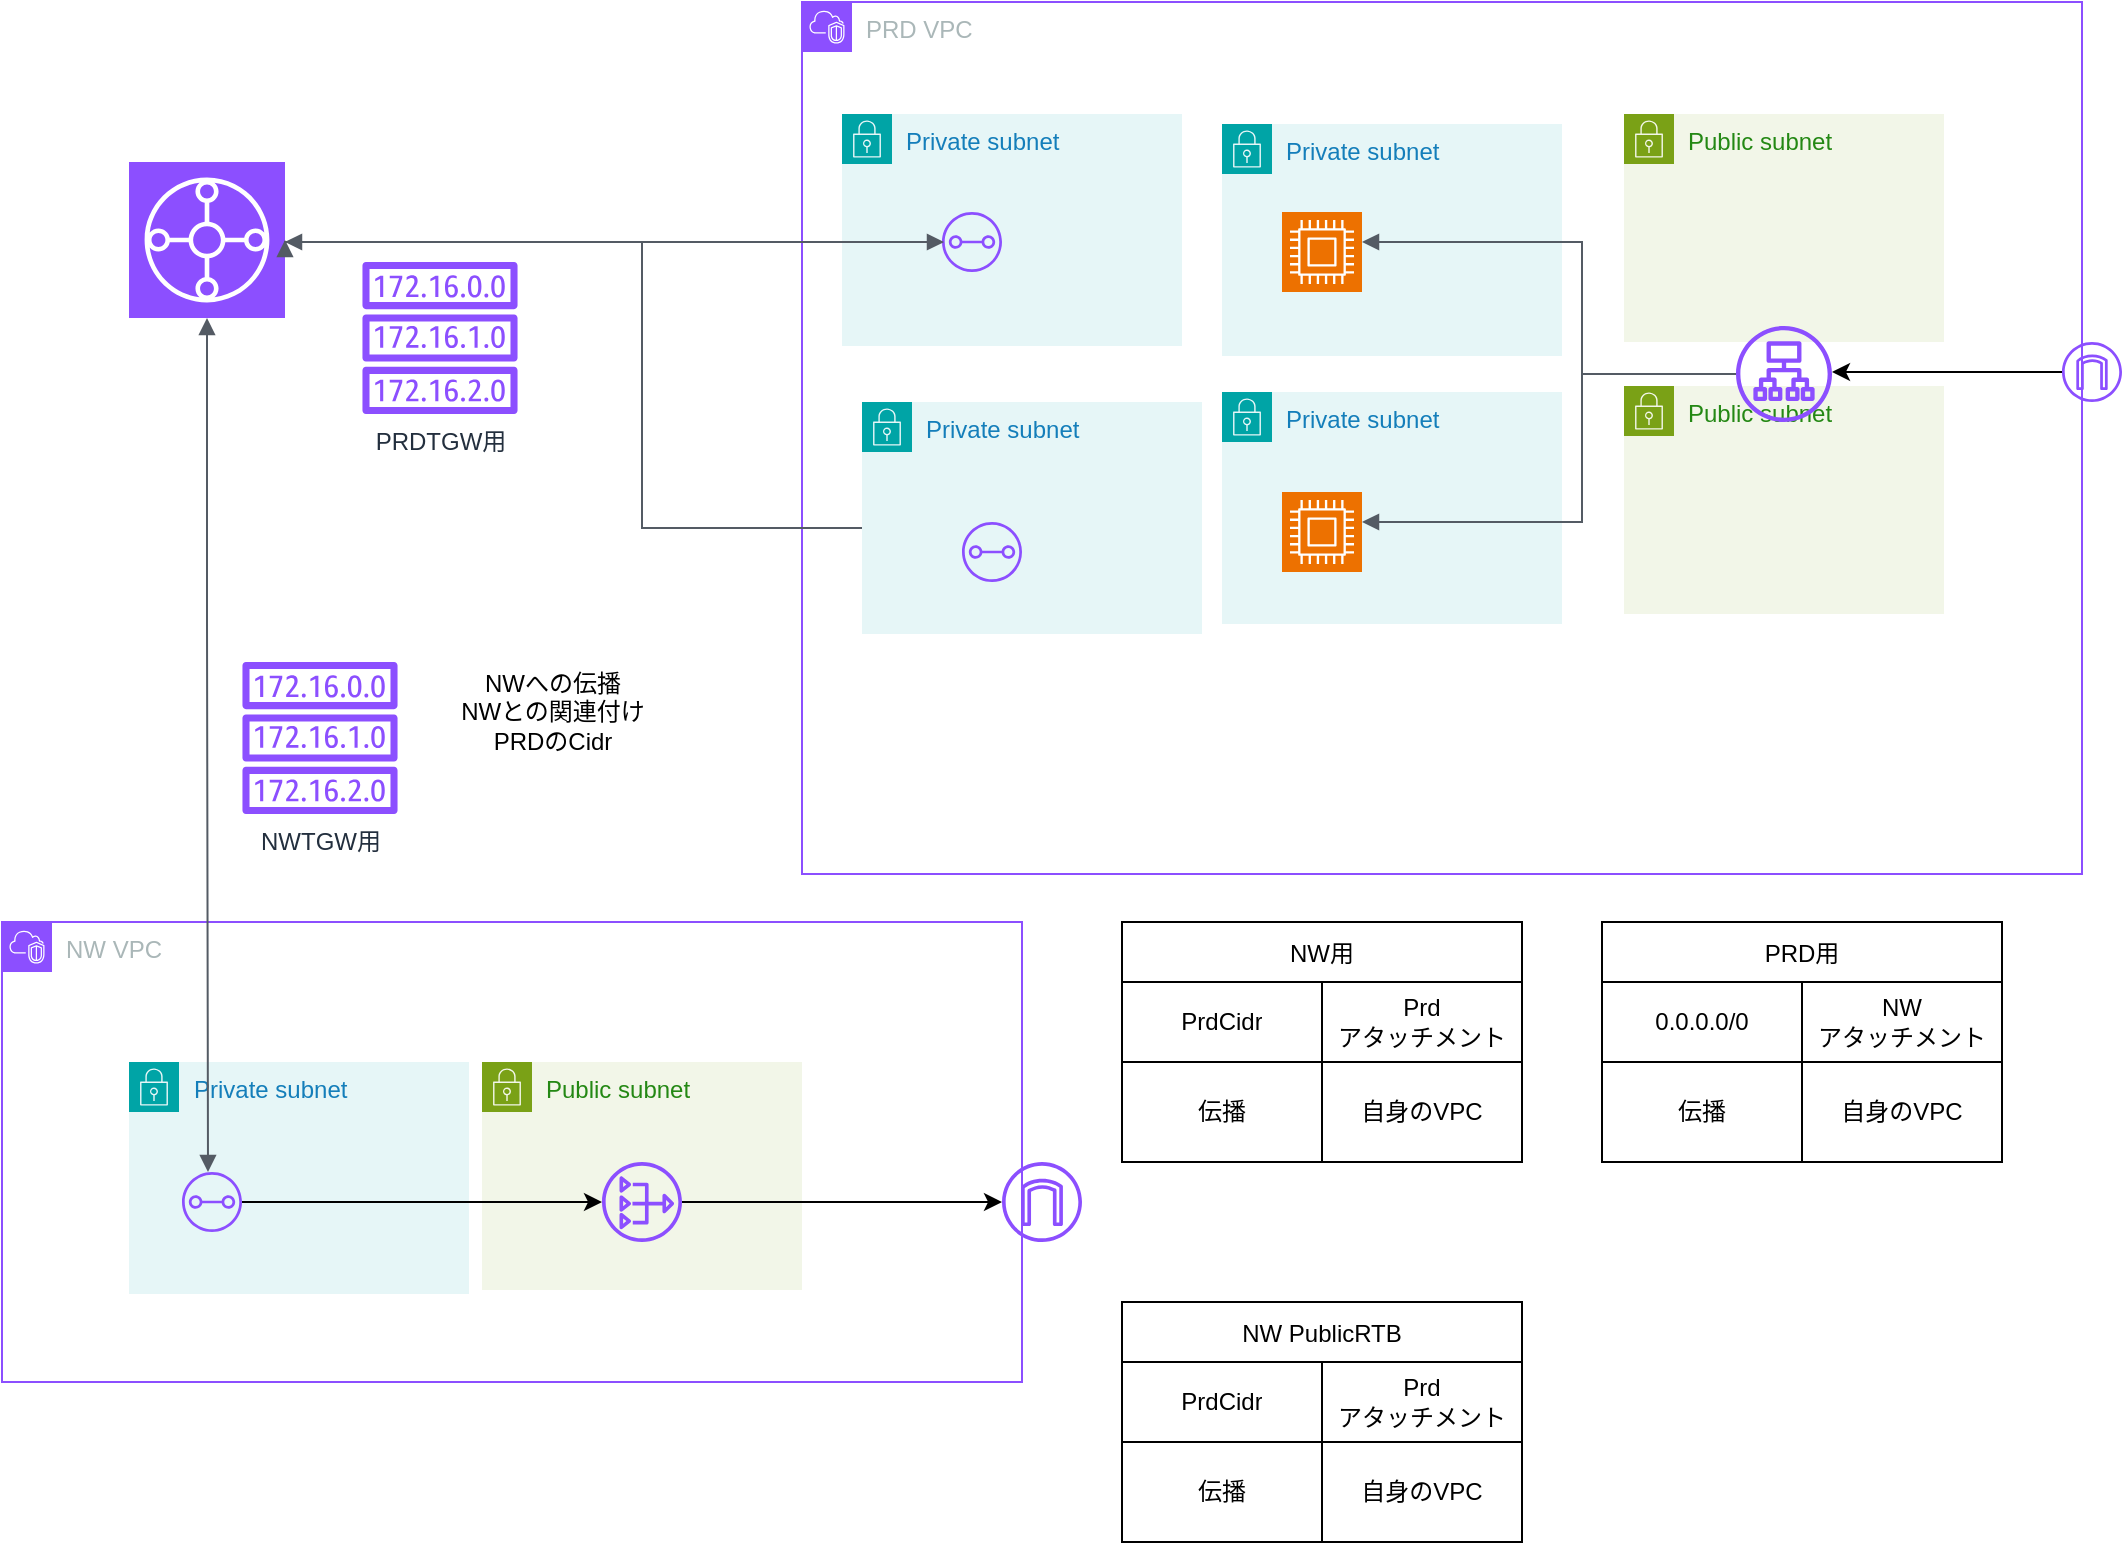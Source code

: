 <mxfile version="25.0.3">
  <diagram id="Ht1M8jgEwFfnCIfOTk4-" name="Page-1">
    <mxGraphModel dx="1562" dy="810" grid="1" gridSize="10" guides="1" tooltips="1" connect="1" arrows="1" fold="1" page="1" pageScale="1" pageWidth="1169" pageHeight="827" math="0" shadow="0">
      <root>
        <mxCell id="0" />
        <mxCell id="1" parent="0" />
        <mxCell id="Rt9WGCNkL2Ffz7Tc3208-3" value="PRD VPC" style="points=[[0,0],[0.25,0],[0.5,0],[0.75,0],[1,0],[1,0.25],[1,0.5],[1,0.75],[1,1],[0.75,1],[0.5,1],[0.25,1],[0,1],[0,0.75],[0,0.5],[0,0.25]];outlineConnect=0;gradientColor=none;html=1;whiteSpace=wrap;fontSize=12;fontStyle=0;container=1;pointerEvents=0;collapsible=0;recursiveResize=0;shape=mxgraph.aws4.group;grIcon=mxgraph.aws4.group_vpc2;strokeColor=#8C4FFF;fillColor=none;verticalAlign=top;align=left;spacingLeft=30;fontColor=#AAB7B8;dashed=0;" vertex="1" parent="1">
          <mxGeometry x="480" y="20" width="640" height="436" as="geometry" />
        </mxCell>
        <mxCell id="Rt9WGCNkL2Ffz7Tc3208-7" value="Private subnet" style="points=[[0,0],[0.25,0],[0.5,0],[0.75,0],[1,0],[1,0.25],[1,0.5],[1,0.75],[1,1],[0.75,1],[0.5,1],[0.25,1],[0,1],[0,0.75],[0,0.5],[0,0.25]];outlineConnect=0;gradientColor=none;html=1;whiteSpace=wrap;fontSize=12;fontStyle=0;container=1;pointerEvents=0;collapsible=0;recursiveResize=0;shape=mxgraph.aws4.group;grIcon=mxgraph.aws4.group_security_group;grStroke=0;strokeColor=#00A4A6;fillColor=#E6F6F7;verticalAlign=top;align=left;spacingLeft=30;fontColor=#147EBA;dashed=0;" vertex="1" parent="Rt9WGCNkL2Ffz7Tc3208-3">
          <mxGeometry x="210" y="61" width="170" height="116" as="geometry" />
        </mxCell>
        <mxCell id="Rt9WGCNkL2Ffz7Tc3208-20" value="" style="sketch=0;points=[[0,0,0],[0.25,0,0],[0.5,0,0],[0.75,0,0],[1,0,0],[0,1,0],[0.25,1,0],[0.5,1,0],[0.75,1,0],[1,1,0],[0,0.25,0],[0,0.5,0],[0,0.75,0],[1,0.25,0],[1,0.5,0],[1,0.75,0]];outlineConnect=0;fontColor=#232F3E;fillColor=#ED7100;strokeColor=#ffffff;dashed=0;verticalLabelPosition=bottom;verticalAlign=top;align=center;html=1;fontSize=12;fontStyle=0;aspect=fixed;shape=mxgraph.aws4.resourceIcon;resIcon=mxgraph.aws4.compute;" vertex="1" parent="Rt9WGCNkL2Ffz7Tc3208-7">
          <mxGeometry x="30" y="44" width="40" height="40" as="geometry" />
        </mxCell>
        <mxCell id="Rt9WGCNkL2Ffz7Tc3208-13" value="Public subnet" style="points=[[0,0],[0.25,0],[0.5,0],[0.75,0],[1,0],[1,0.25],[1,0.5],[1,0.75],[1,1],[0.75,1],[0.5,1],[0.25,1],[0,1],[0,0.75],[0,0.5],[0,0.25]];outlineConnect=0;gradientColor=none;html=1;whiteSpace=wrap;fontSize=12;fontStyle=0;container=1;pointerEvents=0;collapsible=0;recursiveResize=0;shape=mxgraph.aws4.group;grIcon=mxgraph.aws4.group_security_group;grStroke=0;strokeColor=#7AA116;fillColor=#F2F6E8;verticalAlign=top;align=left;spacingLeft=30;fontColor=#248814;dashed=0;" vertex="1" parent="Rt9WGCNkL2Ffz7Tc3208-3">
          <mxGeometry x="411" y="56" width="160" height="114" as="geometry" />
        </mxCell>
        <mxCell id="Rt9WGCNkL2Ffz7Tc3208-12" value="Public subnet" style="points=[[0,0],[0.25,0],[0.5,0],[0.75,0],[1,0],[1,0.25],[1,0.5],[1,0.75],[1,1],[0.75,1],[0.5,1],[0.25,1],[0,1],[0,0.75],[0,0.5],[0,0.25]];outlineConnect=0;gradientColor=none;html=1;whiteSpace=wrap;fontSize=12;fontStyle=0;container=1;pointerEvents=0;collapsible=0;recursiveResize=0;shape=mxgraph.aws4.group;grIcon=mxgraph.aws4.group_security_group;grStroke=0;strokeColor=#7AA116;fillColor=#F2F6E8;verticalAlign=top;align=left;spacingLeft=30;fontColor=#248814;dashed=0;" vertex="1" parent="Rt9WGCNkL2Ffz7Tc3208-3">
          <mxGeometry x="411" y="192" width="160" height="114" as="geometry" />
        </mxCell>
        <mxCell id="Rt9WGCNkL2Ffz7Tc3208-11" value="Private subnet" style="points=[[0,0],[0.25,0],[0.5,0],[0.75,0],[1,0],[1,0.25],[1,0.5],[1,0.75],[1,1],[0.75,1],[0.5,1],[0.25,1],[0,1],[0,0.75],[0,0.5],[0,0.25]];outlineConnect=0;gradientColor=none;html=1;whiteSpace=wrap;fontSize=12;fontStyle=0;container=1;pointerEvents=0;collapsible=0;recursiveResize=0;shape=mxgraph.aws4.group;grIcon=mxgraph.aws4.group_security_group;grStroke=0;strokeColor=#00A4A6;fillColor=#E6F6F7;verticalAlign=top;align=left;spacingLeft=30;fontColor=#147EBA;dashed=0;" vertex="1" parent="Rt9WGCNkL2Ffz7Tc3208-3">
          <mxGeometry x="210" y="195" width="170" height="116" as="geometry" />
        </mxCell>
        <mxCell id="Rt9WGCNkL2Ffz7Tc3208-21" value="" style="sketch=0;points=[[0,0,0],[0.25,0,0],[0.5,0,0],[0.75,0,0],[1,0,0],[0,1,0],[0.25,1,0],[0.5,1,0],[0.75,1,0],[1,1,0],[0,0.25,0],[0,0.5,0],[0,0.75,0],[1,0.25,0],[1,0.5,0],[1,0.75,0]];outlineConnect=0;fontColor=#232F3E;fillColor=#ED7100;strokeColor=#ffffff;dashed=0;verticalLabelPosition=bottom;verticalAlign=top;align=center;html=1;fontSize=12;fontStyle=0;aspect=fixed;shape=mxgraph.aws4.resourceIcon;resIcon=mxgraph.aws4.compute;" vertex="1" parent="Rt9WGCNkL2Ffz7Tc3208-11">
          <mxGeometry x="30" y="50" width="40" height="40" as="geometry" />
        </mxCell>
        <mxCell id="Rt9WGCNkL2Ffz7Tc3208-18" value="Private subnet" style="points=[[0,0],[0.25,0],[0.5,0],[0.75,0],[1,0],[1,0.25],[1,0.5],[1,0.75],[1,1],[0.75,1],[0.5,1],[0.25,1],[0,1],[0,0.75],[0,0.5],[0,0.25]];outlineConnect=0;gradientColor=none;html=1;whiteSpace=wrap;fontSize=12;fontStyle=0;container=1;pointerEvents=0;collapsible=0;recursiveResize=0;shape=mxgraph.aws4.group;grIcon=mxgraph.aws4.group_security_group;grStroke=0;strokeColor=#00A4A6;fillColor=#E6F6F7;verticalAlign=top;align=left;spacingLeft=30;fontColor=#147EBA;dashed=0;" vertex="1" parent="Rt9WGCNkL2Ffz7Tc3208-3">
          <mxGeometry x="20" y="56" width="170" height="116" as="geometry" />
        </mxCell>
        <mxCell id="Rt9WGCNkL2Ffz7Tc3208-28" value="" style="sketch=0;outlineConnect=0;fontColor=#232F3E;gradientColor=none;fillColor=#8C4FFF;strokeColor=none;dashed=0;verticalLabelPosition=bottom;verticalAlign=top;align=center;html=1;fontSize=12;fontStyle=0;aspect=fixed;pointerEvents=1;shape=mxgraph.aws4.transit_gateway_attachment;" vertex="1" parent="Rt9WGCNkL2Ffz7Tc3208-18">
          <mxGeometry x="50" y="49" width="30" height="30" as="geometry" />
        </mxCell>
        <mxCell id="Rt9WGCNkL2Ffz7Tc3208-29" value="" style="sketch=0;outlineConnect=0;fontColor=#232F3E;gradientColor=none;fillColor=#8C4FFF;strokeColor=none;dashed=0;verticalLabelPosition=bottom;verticalAlign=top;align=center;html=1;fontSize=12;fontStyle=0;aspect=fixed;pointerEvents=1;shape=mxgraph.aws4.application_load_balancer;" vertex="1" parent="Rt9WGCNkL2Ffz7Tc3208-3">
          <mxGeometry x="467" y="162" width="48" height="48" as="geometry" />
        </mxCell>
        <mxCell id="Rt9WGCNkL2Ffz7Tc3208-36" value="" style="edgeStyle=orthogonalEdgeStyle;html=1;endArrow=block;elbow=vertical;startArrow=none;endFill=1;strokeColor=#545B64;rounded=0;" edge="1" parent="Rt9WGCNkL2Ffz7Tc3208-3" source="Rt9WGCNkL2Ffz7Tc3208-29" target="Rt9WGCNkL2Ffz7Tc3208-20">
          <mxGeometry width="100" relative="1" as="geometry">
            <mxPoint x="50" y="370" as="sourcePoint" />
            <mxPoint x="150" y="370" as="targetPoint" />
            <Array as="points">
              <mxPoint x="390" y="186" />
              <mxPoint x="390" y="120" />
            </Array>
          </mxGeometry>
        </mxCell>
        <mxCell id="Rt9WGCNkL2Ffz7Tc3208-37" value="" style="edgeStyle=orthogonalEdgeStyle;html=1;endArrow=block;elbow=vertical;startArrow=none;endFill=1;strokeColor=#545B64;rounded=0;" edge="1" parent="Rt9WGCNkL2Ffz7Tc3208-3" source="Rt9WGCNkL2Ffz7Tc3208-29" target="Rt9WGCNkL2Ffz7Tc3208-21">
          <mxGeometry width="100" relative="1" as="geometry">
            <mxPoint x="530" y="366" as="sourcePoint" />
            <mxPoint x="310" y="416" as="targetPoint" />
            <Array as="points">
              <mxPoint x="390" y="186" />
              <mxPoint x="390" y="260" />
            </Array>
          </mxGeometry>
        </mxCell>
        <mxCell id="Rt9WGCNkL2Ffz7Tc3208-4" value="NW VPC" style="points=[[0,0],[0.25,0],[0.5,0],[0.75,0],[1,0],[1,0.25],[1,0.5],[1,0.75],[1,1],[0.75,1],[0.5,1],[0.25,1],[0,1],[0,0.75],[0,0.5],[0,0.25]];outlineConnect=0;gradientColor=none;html=1;whiteSpace=wrap;fontSize=12;fontStyle=0;container=1;pointerEvents=0;collapsible=0;recursiveResize=0;shape=mxgraph.aws4.group;grIcon=mxgraph.aws4.group_vpc2;strokeColor=#8C4FFF;fillColor=none;verticalAlign=top;align=left;spacingLeft=30;fontColor=#AAB7B8;dashed=0;" vertex="1" parent="1">
          <mxGeometry x="80" y="480" width="510" height="230" as="geometry" />
        </mxCell>
        <mxCell id="Rt9WGCNkL2Ffz7Tc3208-19" value="Private subnet" style="points=[[0,0],[0.25,0],[0.5,0],[0.75,0],[1,0],[1,0.25],[1,0.5],[1,0.75],[1,1],[0.75,1],[0.5,1],[0.25,1],[0,1],[0,0.75],[0,0.5],[0,0.25]];outlineConnect=0;gradientColor=none;html=1;whiteSpace=wrap;fontSize=12;fontStyle=0;container=1;pointerEvents=0;collapsible=0;recursiveResize=0;shape=mxgraph.aws4.group;grIcon=mxgraph.aws4.group_security_group;grStroke=0;strokeColor=#00A4A6;fillColor=#E6F6F7;verticalAlign=top;align=left;spacingLeft=30;fontColor=#147EBA;dashed=0;" vertex="1" parent="Rt9WGCNkL2Ffz7Tc3208-4">
          <mxGeometry x="63.5" y="70" width="170" height="116" as="geometry" />
        </mxCell>
        <mxCell id="Rt9WGCNkL2Ffz7Tc3208-26" value="" style="sketch=0;outlineConnect=0;fontColor=#232F3E;gradientColor=none;fillColor=#8C4FFF;strokeColor=none;dashed=0;verticalLabelPosition=bottom;verticalAlign=top;align=center;html=1;fontSize=12;fontStyle=0;aspect=fixed;pointerEvents=1;shape=mxgraph.aws4.transit_gateway_attachment;" vertex="1" parent="Rt9WGCNkL2Ffz7Tc3208-19">
          <mxGeometry x="26.5" y="55" width="30" height="30" as="geometry" />
        </mxCell>
        <mxCell id="Rt9WGCNkL2Ffz7Tc3208-46" value="Public subnet" style="points=[[0,0],[0.25,0],[0.5,0],[0.75,0],[1,0],[1,0.25],[1,0.5],[1,0.75],[1,1],[0.75,1],[0.5,1],[0.25,1],[0,1],[0,0.75],[0,0.5],[0,0.25]];outlineConnect=0;gradientColor=none;html=1;whiteSpace=wrap;fontSize=12;fontStyle=0;container=1;pointerEvents=0;collapsible=0;recursiveResize=0;shape=mxgraph.aws4.group;grIcon=mxgraph.aws4.group_security_group;grStroke=0;strokeColor=#7AA116;fillColor=#F2F6E8;verticalAlign=top;align=left;spacingLeft=30;fontColor=#248814;dashed=0;" vertex="1" parent="Rt9WGCNkL2Ffz7Tc3208-4">
          <mxGeometry x="240" y="70" width="160" height="114" as="geometry" />
        </mxCell>
        <mxCell id="Rt9WGCNkL2Ffz7Tc3208-47" value="" style="sketch=0;outlineConnect=0;fontColor=#232F3E;gradientColor=none;fillColor=#8C4FFF;strokeColor=none;dashed=0;verticalLabelPosition=bottom;verticalAlign=top;align=center;html=1;fontSize=12;fontStyle=0;aspect=fixed;pointerEvents=1;shape=mxgraph.aws4.nat_gateway;" vertex="1" parent="Rt9WGCNkL2Ffz7Tc3208-46">
          <mxGeometry x="60" y="50" width="40" height="40" as="geometry" />
        </mxCell>
        <mxCell id="Rt9WGCNkL2Ffz7Tc3208-48" value="" style="endArrow=classic;html=1;rounded=0;" edge="1" parent="Rt9WGCNkL2Ffz7Tc3208-46" target="Rt9WGCNkL2Ffz7Tc3208-45">
          <mxGeometry width="50" height="50" relative="1" as="geometry">
            <mxPoint x="100" y="70" as="sourcePoint" />
            <mxPoint x="150" y="20" as="targetPoint" />
          </mxGeometry>
        </mxCell>
        <mxCell id="Rt9WGCNkL2Ffz7Tc3208-45" value="" style="sketch=0;outlineConnect=0;fontColor=#232F3E;gradientColor=none;fillColor=#8C4FFF;strokeColor=none;dashed=0;verticalLabelPosition=bottom;verticalAlign=top;align=center;html=1;fontSize=12;fontStyle=0;aspect=fixed;pointerEvents=1;shape=mxgraph.aws4.internet_gateway;" vertex="1" parent="Rt9WGCNkL2Ffz7Tc3208-4">
          <mxGeometry x="500" y="120" width="40" height="40" as="geometry" />
        </mxCell>
        <mxCell id="Rt9WGCNkL2Ffz7Tc3208-49" value="" style="endArrow=classic;html=1;rounded=0;" edge="1" parent="Rt9WGCNkL2Ffz7Tc3208-4" source="Rt9WGCNkL2Ffz7Tc3208-26" target="Rt9WGCNkL2Ffz7Tc3208-47">
          <mxGeometry width="50" height="50" relative="1" as="geometry">
            <mxPoint x="120" y="204.06" as="sourcePoint" />
            <mxPoint x="302.5" y="200.004" as="targetPoint" />
          </mxGeometry>
        </mxCell>
        <mxCell id="Rt9WGCNkL2Ffz7Tc3208-14" value="" style="sketch=0;points=[[0,0,0],[0.25,0,0],[0.5,0,0],[0.75,0,0],[1,0,0],[0,1,0],[0.25,1,0],[0.5,1,0],[0.75,1,0],[1,1,0],[0,0.25,0],[0,0.5,0],[0,0.75,0],[1,0.25,0],[1,0.5,0],[1,0.75,0]];outlineConnect=0;fontColor=#232F3E;fillColor=#8C4FFF;strokeColor=#ffffff;dashed=0;verticalLabelPosition=bottom;verticalAlign=top;align=center;html=1;fontSize=12;fontStyle=0;aspect=fixed;shape=mxgraph.aws4.resourceIcon;resIcon=mxgraph.aws4.transit_gateway;" vertex="1" parent="1">
          <mxGeometry x="143.5" y="100" width="78" height="78" as="geometry" />
        </mxCell>
        <mxCell id="Rt9WGCNkL2Ffz7Tc3208-24" value="" style="edgeStyle=orthogonalEdgeStyle;html=1;endArrow=block;elbow=vertical;startArrow=block;startFill=1;endFill=1;strokeColor=#545B64;rounded=0;exitX=1;exitY=0.5;exitDx=0;exitDy=0;exitPerimeter=0;" edge="1" parent="1" source="Rt9WGCNkL2Ffz7Tc3208-14">
          <mxGeometry width="100" relative="1" as="geometry">
            <mxPoint x="340" y="200" as="sourcePoint" />
            <mxPoint x="551" y="140" as="targetPoint" />
            <Array as="points">
              <mxPoint x="222" y="140" />
            </Array>
          </mxGeometry>
        </mxCell>
        <mxCell id="Rt9WGCNkL2Ffz7Tc3208-25" value="" style="edgeStyle=orthogonalEdgeStyle;html=1;endArrow=block;elbow=vertical;startArrow=block;startFill=1;endFill=1;strokeColor=#545B64;rounded=0;" edge="1" parent="1" source="Rt9WGCNkL2Ffz7Tc3208-14">
          <mxGeometry width="100" relative="1" as="geometry">
            <mxPoint x="280" y="120" as="sourcePoint" />
            <mxPoint x="551" y="283" as="targetPoint" />
            <Array as="points">
              <mxPoint x="400" y="140" />
              <mxPoint x="400" y="283" />
            </Array>
          </mxGeometry>
        </mxCell>
        <mxCell id="Rt9WGCNkL2Ffz7Tc3208-35" style="edgeStyle=orthogonalEdgeStyle;rounded=0;orthogonalLoop=1;jettySize=auto;html=1;" edge="1" parent="1" source="Rt9WGCNkL2Ffz7Tc3208-30" target="Rt9WGCNkL2Ffz7Tc3208-29">
          <mxGeometry relative="1" as="geometry">
            <Array as="points">
              <mxPoint x="1040" y="205" />
              <mxPoint x="1040" y="205" />
            </Array>
          </mxGeometry>
        </mxCell>
        <mxCell id="Rt9WGCNkL2Ffz7Tc3208-30" value="" style="sketch=0;outlineConnect=0;fontColor=#232F3E;gradientColor=none;fillColor=#8C4FFF;strokeColor=none;dashed=0;verticalLabelPosition=bottom;verticalAlign=top;align=center;html=1;fontSize=12;fontStyle=0;aspect=fixed;pointerEvents=1;shape=mxgraph.aws4.internet_gateway;" vertex="1" parent="1">
          <mxGeometry x="1110" y="190" width="30" height="30" as="geometry" />
        </mxCell>
        <mxCell id="Rt9WGCNkL2Ffz7Tc3208-38" value="PRDTGW用" style="sketch=0;outlineConnect=0;fontColor=#232F3E;gradientColor=none;fillColor=#8C4FFF;strokeColor=none;dashed=0;verticalLabelPosition=bottom;verticalAlign=top;align=center;html=1;fontSize=12;fontStyle=0;aspect=fixed;pointerEvents=1;shape=mxgraph.aws4.route_table;" vertex="1" parent="1">
          <mxGeometry x="260" y="150" width="78" height="76" as="geometry" />
        </mxCell>
        <mxCell id="Rt9WGCNkL2Ffz7Tc3208-40" value="Private subnet" style="points=[[0,0],[0.25,0],[0.5,0],[0.75,0],[1,0],[1,0.25],[1,0.5],[1,0.75],[1,1],[0.75,1],[0.5,1],[0.25,1],[0,1],[0,0.75],[0,0.5],[0,0.25]];outlineConnect=0;gradientColor=none;html=1;whiteSpace=wrap;fontSize=12;fontStyle=0;container=1;pointerEvents=0;collapsible=0;recursiveResize=0;shape=mxgraph.aws4.group;grIcon=mxgraph.aws4.group_security_group;grStroke=0;strokeColor=#00A4A6;fillColor=#E6F6F7;verticalAlign=top;align=left;spacingLeft=30;fontColor=#147EBA;dashed=0;" vertex="1" parent="1">
          <mxGeometry x="510" y="220" width="170" height="116" as="geometry" />
        </mxCell>
        <mxCell id="Rt9WGCNkL2Ffz7Tc3208-41" value="" style="sketch=0;outlineConnect=0;fontColor=#232F3E;gradientColor=none;fillColor=#8C4FFF;strokeColor=none;dashed=0;verticalLabelPosition=bottom;verticalAlign=top;align=center;html=1;fontSize=12;fontStyle=0;aspect=fixed;pointerEvents=1;shape=mxgraph.aws4.transit_gateway_attachment;" vertex="1" parent="Rt9WGCNkL2Ffz7Tc3208-40">
          <mxGeometry x="50" y="60" width="30" height="30" as="geometry" />
        </mxCell>
        <mxCell id="Rt9WGCNkL2Ffz7Tc3208-43" value="" style="edgeStyle=orthogonalEdgeStyle;html=1;endArrow=block;elbow=vertical;startArrow=block;startFill=1;endFill=1;strokeColor=#545B64;rounded=0;exitX=0.5;exitY=1;exitDx=0;exitDy=0;exitPerimeter=0;" edge="1" parent="1" source="Rt9WGCNkL2Ffz7Tc3208-14" target="Rt9WGCNkL2Ffz7Tc3208-26">
          <mxGeometry width="100" relative="1" as="geometry">
            <mxPoint x="80" y="260" as="sourcePoint" />
            <mxPoint x="409" y="403" as="targetPoint" />
            <Array as="points">
              <mxPoint x="183" y="330" />
              <mxPoint x="183" y="330" />
            </Array>
          </mxGeometry>
        </mxCell>
        <mxCell id="Rt9WGCNkL2Ffz7Tc3208-44" value="NWTGW用" style="sketch=0;outlineConnect=0;fontColor=#232F3E;gradientColor=none;fillColor=#8C4FFF;strokeColor=none;dashed=0;verticalLabelPosition=bottom;verticalAlign=top;align=center;html=1;fontSize=12;fontStyle=0;aspect=fixed;pointerEvents=1;shape=mxgraph.aws4.route_table;" vertex="1" parent="1">
          <mxGeometry x="200" y="350" width="78" height="76" as="geometry" />
        </mxCell>
        <mxCell id="Rt9WGCNkL2Ffz7Tc3208-50" value="NWへの伝播&lt;div&gt;NWとの関連付け&lt;/div&gt;&lt;div&gt;PRDのCidr&lt;/div&gt;" style="text;html=1;align=center;verticalAlign=middle;resizable=0;points=[];autosize=1;strokeColor=none;fillColor=none;" vertex="1" parent="1">
          <mxGeometry x="295" y="345" width="120" height="60" as="geometry" />
        </mxCell>
        <mxCell id="Rt9WGCNkL2Ffz7Tc3208-61" value="NW用" style="shape=table;startSize=30;container=1;collapsible=0;childLayout=tableLayout;" vertex="1" parent="1">
          <mxGeometry x="640" y="480" width="200" height="120" as="geometry" />
        </mxCell>
        <mxCell id="Rt9WGCNkL2Ffz7Tc3208-62" value="" style="shape=tableRow;horizontal=0;startSize=0;swimlaneHead=0;swimlaneBody=0;strokeColor=inherit;top=0;left=0;bottom=0;right=0;collapsible=0;dropTarget=0;fillColor=none;points=[[0,0.5],[1,0.5]];portConstraint=eastwest;" vertex="1" parent="Rt9WGCNkL2Ffz7Tc3208-61">
          <mxGeometry y="30" width="200" height="40" as="geometry" />
        </mxCell>
        <mxCell id="Rt9WGCNkL2Ffz7Tc3208-63" value="PrdCidr" style="shape=partialRectangle;html=1;whiteSpace=wrap;connectable=0;strokeColor=inherit;overflow=hidden;fillColor=none;top=0;left=0;bottom=0;right=0;pointerEvents=1;" vertex="1" parent="Rt9WGCNkL2Ffz7Tc3208-62">
          <mxGeometry width="100" height="40" as="geometry">
            <mxRectangle width="100" height="40" as="alternateBounds" />
          </mxGeometry>
        </mxCell>
        <mxCell id="Rt9WGCNkL2Ffz7Tc3208-64" value="Prd&lt;div&gt;アタッチメント&lt;/div&gt;" style="shape=partialRectangle;html=1;whiteSpace=wrap;connectable=0;strokeColor=inherit;overflow=hidden;fillColor=none;top=0;left=0;bottom=0;right=0;pointerEvents=1;" vertex="1" parent="Rt9WGCNkL2Ffz7Tc3208-62">
          <mxGeometry x="100" width="100" height="40" as="geometry">
            <mxRectangle width="100" height="40" as="alternateBounds" />
          </mxGeometry>
        </mxCell>
        <mxCell id="Rt9WGCNkL2Ffz7Tc3208-66" value="" style="shape=tableRow;horizontal=0;startSize=0;swimlaneHead=0;swimlaneBody=0;strokeColor=inherit;top=0;left=0;bottom=0;right=0;collapsible=0;dropTarget=0;fillColor=none;points=[[0,0.5],[1,0.5]];portConstraint=eastwest;" vertex="1" parent="Rt9WGCNkL2Ffz7Tc3208-61">
          <mxGeometry y="70" width="200" height="50" as="geometry" />
        </mxCell>
        <mxCell id="Rt9WGCNkL2Ffz7Tc3208-67" value="伝播" style="shape=partialRectangle;html=1;whiteSpace=wrap;connectable=0;strokeColor=inherit;overflow=hidden;fillColor=none;top=0;left=0;bottom=0;right=0;pointerEvents=1;" vertex="1" parent="Rt9WGCNkL2Ffz7Tc3208-66">
          <mxGeometry width="100" height="50" as="geometry">
            <mxRectangle width="100" height="50" as="alternateBounds" />
          </mxGeometry>
        </mxCell>
        <mxCell id="Rt9WGCNkL2Ffz7Tc3208-68" value="自身のVPC" style="shape=partialRectangle;html=1;whiteSpace=wrap;connectable=0;strokeColor=inherit;overflow=hidden;fillColor=none;top=0;left=0;bottom=0;right=0;pointerEvents=1;" vertex="1" parent="Rt9WGCNkL2Ffz7Tc3208-66">
          <mxGeometry x="100" width="100" height="50" as="geometry">
            <mxRectangle width="100" height="50" as="alternateBounds" />
          </mxGeometry>
        </mxCell>
        <mxCell id="Rt9WGCNkL2Ffz7Tc3208-74" value="PRD用" style="shape=table;startSize=30;container=1;collapsible=0;childLayout=tableLayout;" vertex="1" parent="1">
          <mxGeometry x="880" y="480" width="200" height="120" as="geometry" />
        </mxCell>
        <mxCell id="Rt9WGCNkL2Ffz7Tc3208-75" value="" style="shape=tableRow;horizontal=0;startSize=0;swimlaneHead=0;swimlaneBody=0;strokeColor=inherit;top=0;left=0;bottom=0;right=0;collapsible=0;dropTarget=0;fillColor=none;points=[[0,0.5],[1,0.5]];portConstraint=eastwest;" vertex="1" parent="Rt9WGCNkL2Ffz7Tc3208-74">
          <mxGeometry y="30" width="200" height="40" as="geometry" />
        </mxCell>
        <mxCell id="Rt9WGCNkL2Ffz7Tc3208-76" value="0.0.0.0/0" style="shape=partialRectangle;html=1;whiteSpace=wrap;connectable=0;strokeColor=inherit;overflow=hidden;fillColor=none;top=0;left=0;bottom=0;right=0;pointerEvents=1;" vertex="1" parent="Rt9WGCNkL2Ffz7Tc3208-75">
          <mxGeometry width="100" height="40" as="geometry">
            <mxRectangle width="100" height="40" as="alternateBounds" />
          </mxGeometry>
        </mxCell>
        <mxCell id="Rt9WGCNkL2Ffz7Tc3208-77" value="NW&lt;div&gt;アタッチメント&lt;/div&gt;" style="shape=partialRectangle;html=1;whiteSpace=wrap;connectable=0;strokeColor=inherit;overflow=hidden;fillColor=none;top=0;left=0;bottom=0;right=0;pointerEvents=1;" vertex="1" parent="Rt9WGCNkL2Ffz7Tc3208-75">
          <mxGeometry x="100" width="100" height="40" as="geometry">
            <mxRectangle width="100" height="40" as="alternateBounds" />
          </mxGeometry>
        </mxCell>
        <mxCell id="Rt9WGCNkL2Ffz7Tc3208-78" value="" style="shape=tableRow;horizontal=0;startSize=0;swimlaneHead=0;swimlaneBody=0;strokeColor=inherit;top=0;left=0;bottom=0;right=0;collapsible=0;dropTarget=0;fillColor=none;points=[[0,0.5],[1,0.5]];portConstraint=eastwest;" vertex="1" parent="Rt9WGCNkL2Ffz7Tc3208-74">
          <mxGeometry y="70" width="200" height="50" as="geometry" />
        </mxCell>
        <mxCell id="Rt9WGCNkL2Ffz7Tc3208-79" value="伝播" style="shape=partialRectangle;html=1;whiteSpace=wrap;connectable=0;strokeColor=inherit;overflow=hidden;fillColor=none;top=0;left=0;bottom=0;right=0;pointerEvents=1;" vertex="1" parent="Rt9WGCNkL2Ffz7Tc3208-78">
          <mxGeometry width="100" height="50" as="geometry">
            <mxRectangle width="100" height="50" as="alternateBounds" />
          </mxGeometry>
        </mxCell>
        <mxCell id="Rt9WGCNkL2Ffz7Tc3208-80" value="自身のVPC" style="shape=partialRectangle;html=1;whiteSpace=wrap;connectable=0;strokeColor=inherit;overflow=hidden;fillColor=none;top=0;left=0;bottom=0;right=0;pointerEvents=1;" vertex="1" parent="Rt9WGCNkL2Ffz7Tc3208-78">
          <mxGeometry x="100" width="100" height="50" as="geometry">
            <mxRectangle width="100" height="50" as="alternateBounds" />
          </mxGeometry>
        </mxCell>
        <mxCell id="Rt9WGCNkL2Ffz7Tc3208-82" value="NW PublicRTB" style="shape=table;startSize=30;container=1;collapsible=0;childLayout=tableLayout;" vertex="1" parent="1">
          <mxGeometry x="640" y="670" width="200" height="120" as="geometry" />
        </mxCell>
        <mxCell id="Rt9WGCNkL2Ffz7Tc3208-83" value="" style="shape=tableRow;horizontal=0;startSize=0;swimlaneHead=0;swimlaneBody=0;strokeColor=inherit;top=0;left=0;bottom=0;right=0;collapsible=0;dropTarget=0;fillColor=none;points=[[0,0.5],[1,0.5]];portConstraint=eastwest;" vertex="1" parent="Rt9WGCNkL2Ffz7Tc3208-82">
          <mxGeometry y="30" width="200" height="40" as="geometry" />
        </mxCell>
        <mxCell id="Rt9WGCNkL2Ffz7Tc3208-84" value="PrdCidr" style="shape=partialRectangle;html=1;whiteSpace=wrap;connectable=0;strokeColor=inherit;overflow=hidden;fillColor=none;top=0;left=0;bottom=0;right=0;pointerEvents=1;" vertex="1" parent="Rt9WGCNkL2Ffz7Tc3208-83">
          <mxGeometry width="100" height="40" as="geometry">
            <mxRectangle width="100" height="40" as="alternateBounds" />
          </mxGeometry>
        </mxCell>
        <mxCell id="Rt9WGCNkL2Ffz7Tc3208-85" value="Prd&lt;div&gt;アタッチメント&lt;/div&gt;" style="shape=partialRectangle;html=1;whiteSpace=wrap;connectable=0;strokeColor=inherit;overflow=hidden;fillColor=none;top=0;left=0;bottom=0;right=0;pointerEvents=1;" vertex="1" parent="Rt9WGCNkL2Ffz7Tc3208-83">
          <mxGeometry x="100" width="100" height="40" as="geometry">
            <mxRectangle width="100" height="40" as="alternateBounds" />
          </mxGeometry>
        </mxCell>
        <mxCell id="Rt9WGCNkL2Ffz7Tc3208-86" value="" style="shape=tableRow;horizontal=0;startSize=0;swimlaneHead=0;swimlaneBody=0;strokeColor=inherit;top=0;left=0;bottom=0;right=0;collapsible=0;dropTarget=0;fillColor=none;points=[[0,0.5],[1,0.5]];portConstraint=eastwest;" vertex="1" parent="Rt9WGCNkL2Ffz7Tc3208-82">
          <mxGeometry y="70" width="200" height="50" as="geometry" />
        </mxCell>
        <mxCell id="Rt9WGCNkL2Ffz7Tc3208-87" value="伝播" style="shape=partialRectangle;html=1;whiteSpace=wrap;connectable=0;strokeColor=inherit;overflow=hidden;fillColor=none;top=0;left=0;bottom=0;right=0;pointerEvents=1;" vertex="1" parent="Rt9WGCNkL2Ffz7Tc3208-86">
          <mxGeometry width="100" height="50" as="geometry">
            <mxRectangle width="100" height="50" as="alternateBounds" />
          </mxGeometry>
        </mxCell>
        <mxCell id="Rt9WGCNkL2Ffz7Tc3208-88" value="自身のVPC" style="shape=partialRectangle;html=1;whiteSpace=wrap;connectable=0;strokeColor=inherit;overflow=hidden;fillColor=none;top=0;left=0;bottom=0;right=0;pointerEvents=1;" vertex="1" parent="Rt9WGCNkL2Ffz7Tc3208-86">
          <mxGeometry x="100" width="100" height="50" as="geometry">
            <mxRectangle width="100" height="50" as="alternateBounds" />
          </mxGeometry>
        </mxCell>
      </root>
    </mxGraphModel>
  </diagram>
</mxfile>
